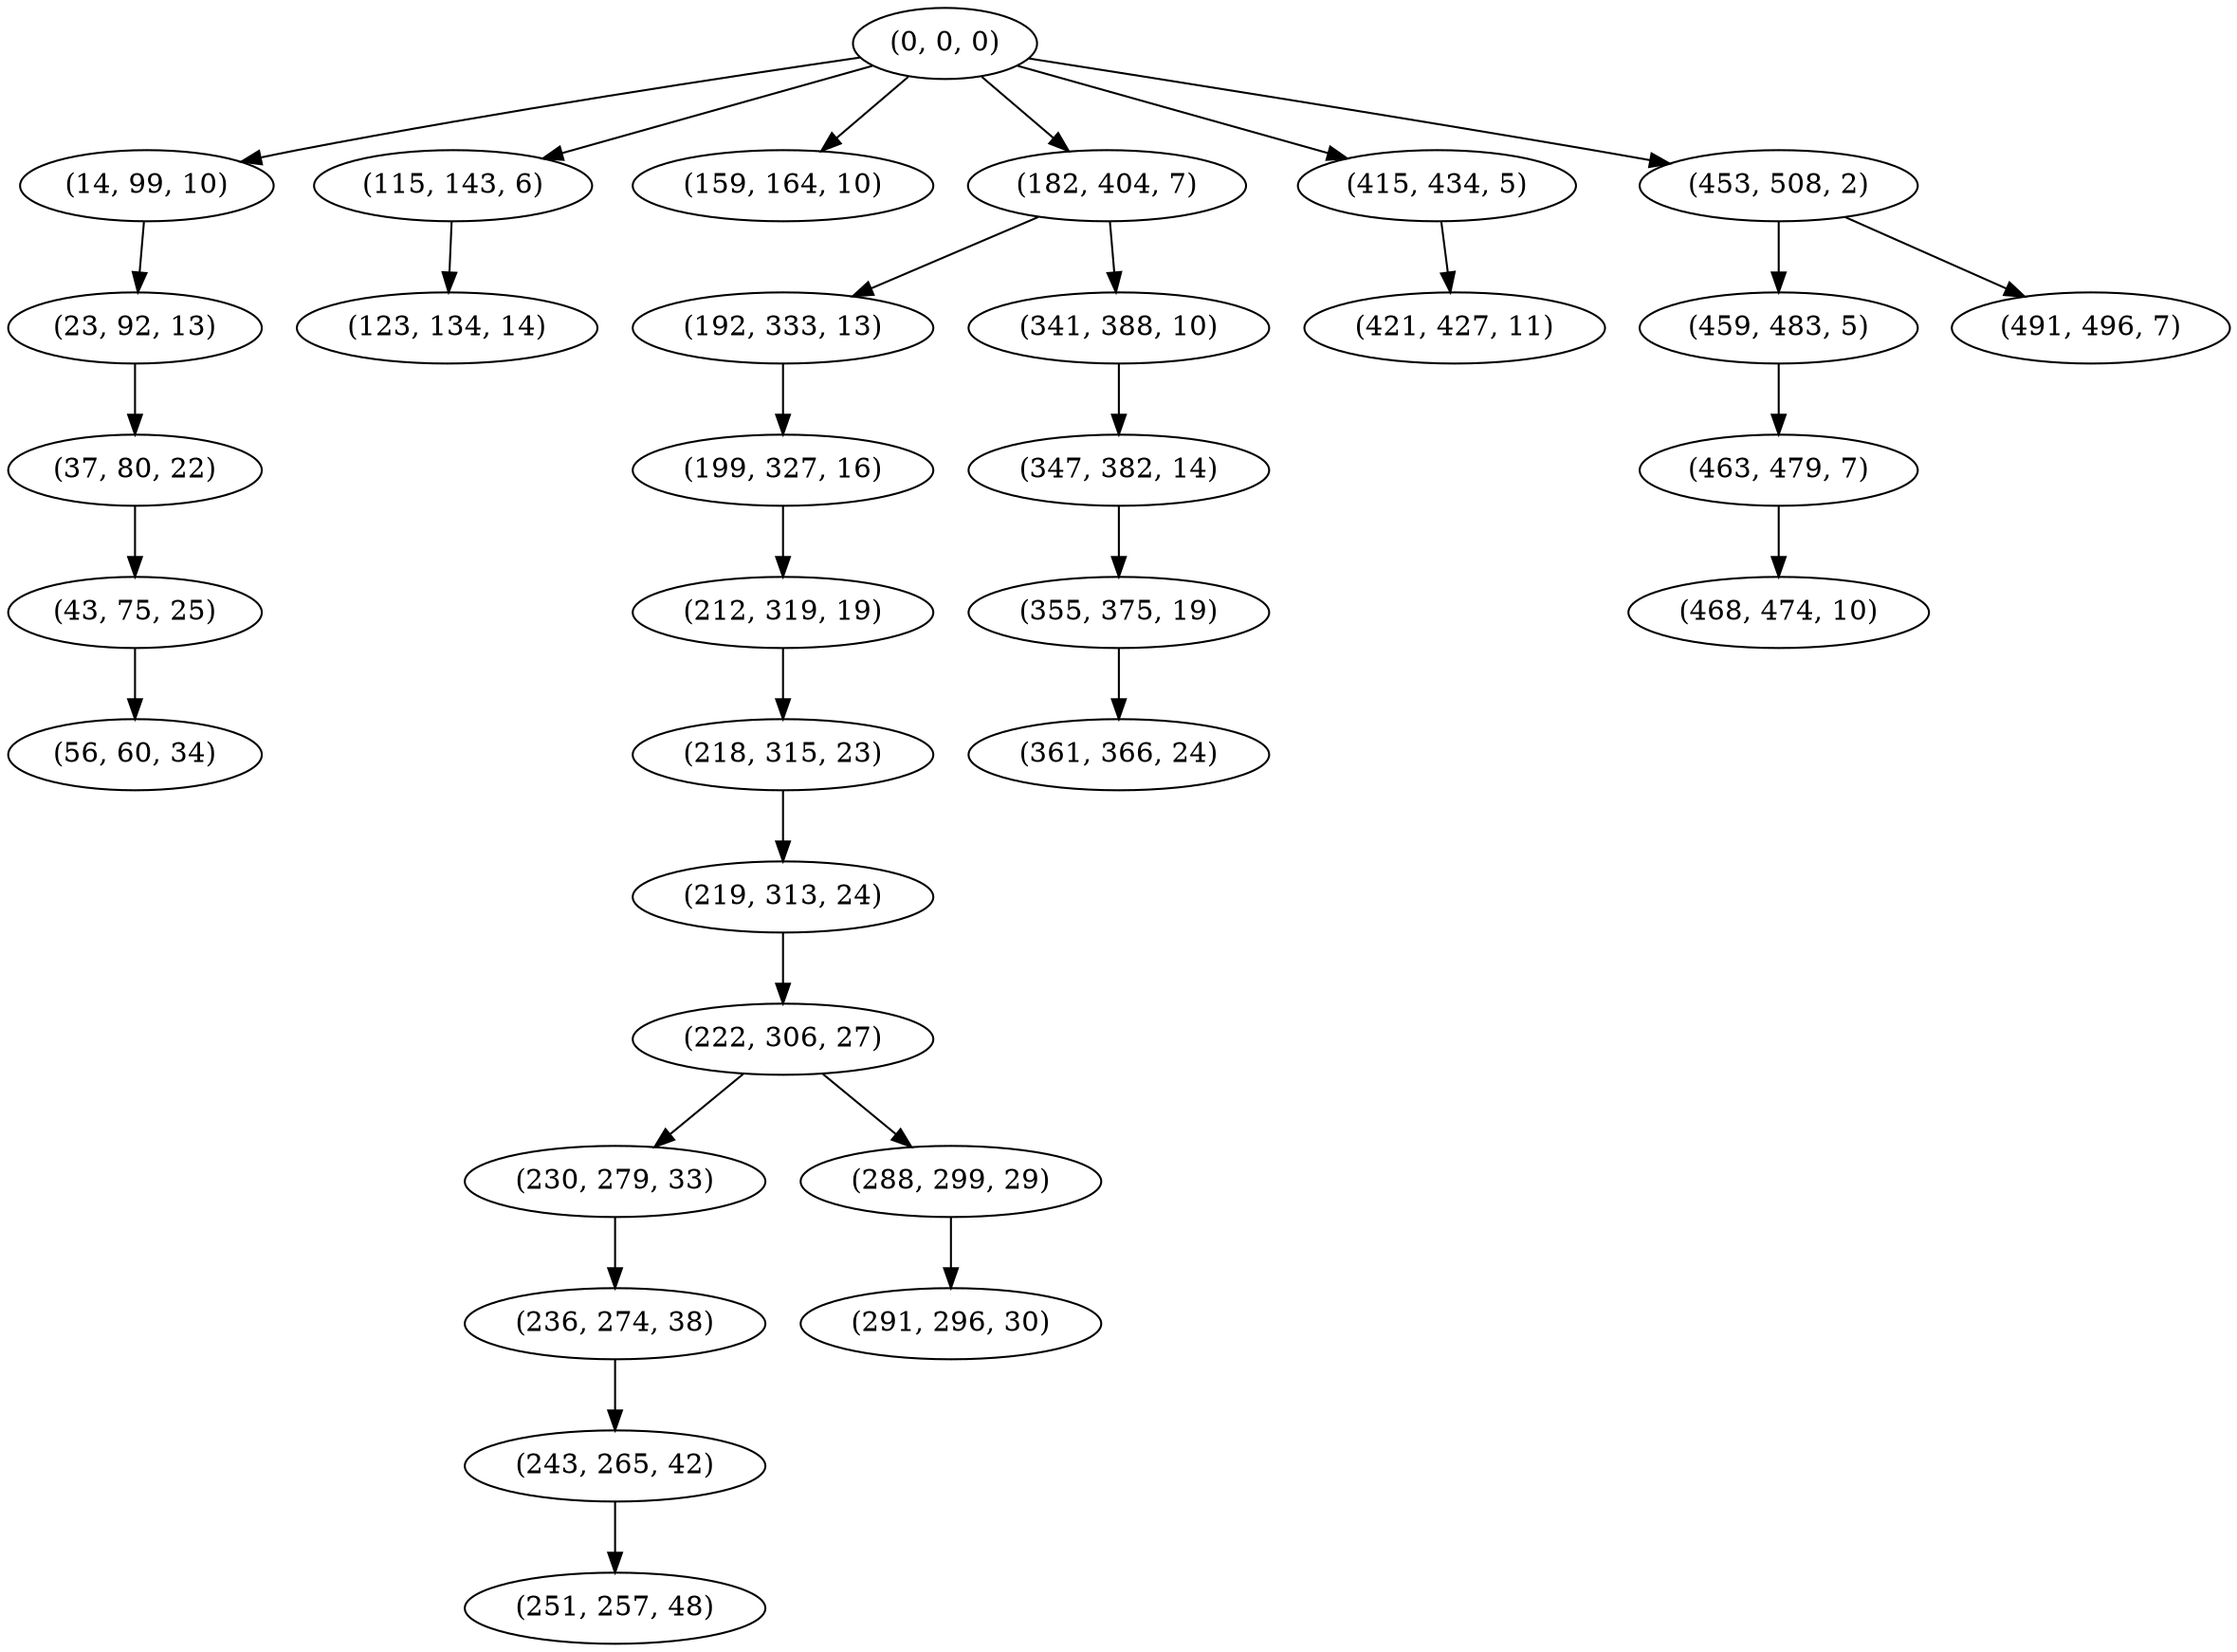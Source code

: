 digraph tree {
    "(0, 0, 0)";
    "(14, 99, 10)";
    "(23, 92, 13)";
    "(37, 80, 22)";
    "(43, 75, 25)";
    "(56, 60, 34)";
    "(115, 143, 6)";
    "(123, 134, 14)";
    "(159, 164, 10)";
    "(182, 404, 7)";
    "(192, 333, 13)";
    "(199, 327, 16)";
    "(212, 319, 19)";
    "(218, 315, 23)";
    "(219, 313, 24)";
    "(222, 306, 27)";
    "(230, 279, 33)";
    "(236, 274, 38)";
    "(243, 265, 42)";
    "(251, 257, 48)";
    "(288, 299, 29)";
    "(291, 296, 30)";
    "(341, 388, 10)";
    "(347, 382, 14)";
    "(355, 375, 19)";
    "(361, 366, 24)";
    "(415, 434, 5)";
    "(421, 427, 11)";
    "(453, 508, 2)";
    "(459, 483, 5)";
    "(463, 479, 7)";
    "(468, 474, 10)";
    "(491, 496, 7)";
    "(0, 0, 0)" -> "(14, 99, 10)";
    "(0, 0, 0)" -> "(115, 143, 6)";
    "(0, 0, 0)" -> "(159, 164, 10)";
    "(0, 0, 0)" -> "(182, 404, 7)";
    "(0, 0, 0)" -> "(415, 434, 5)";
    "(0, 0, 0)" -> "(453, 508, 2)";
    "(14, 99, 10)" -> "(23, 92, 13)";
    "(23, 92, 13)" -> "(37, 80, 22)";
    "(37, 80, 22)" -> "(43, 75, 25)";
    "(43, 75, 25)" -> "(56, 60, 34)";
    "(115, 143, 6)" -> "(123, 134, 14)";
    "(182, 404, 7)" -> "(192, 333, 13)";
    "(182, 404, 7)" -> "(341, 388, 10)";
    "(192, 333, 13)" -> "(199, 327, 16)";
    "(199, 327, 16)" -> "(212, 319, 19)";
    "(212, 319, 19)" -> "(218, 315, 23)";
    "(218, 315, 23)" -> "(219, 313, 24)";
    "(219, 313, 24)" -> "(222, 306, 27)";
    "(222, 306, 27)" -> "(230, 279, 33)";
    "(222, 306, 27)" -> "(288, 299, 29)";
    "(230, 279, 33)" -> "(236, 274, 38)";
    "(236, 274, 38)" -> "(243, 265, 42)";
    "(243, 265, 42)" -> "(251, 257, 48)";
    "(288, 299, 29)" -> "(291, 296, 30)";
    "(341, 388, 10)" -> "(347, 382, 14)";
    "(347, 382, 14)" -> "(355, 375, 19)";
    "(355, 375, 19)" -> "(361, 366, 24)";
    "(415, 434, 5)" -> "(421, 427, 11)";
    "(453, 508, 2)" -> "(459, 483, 5)";
    "(453, 508, 2)" -> "(491, 496, 7)";
    "(459, 483, 5)" -> "(463, 479, 7)";
    "(463, 479, 7)" -> "(468, 474, 10)";
}
